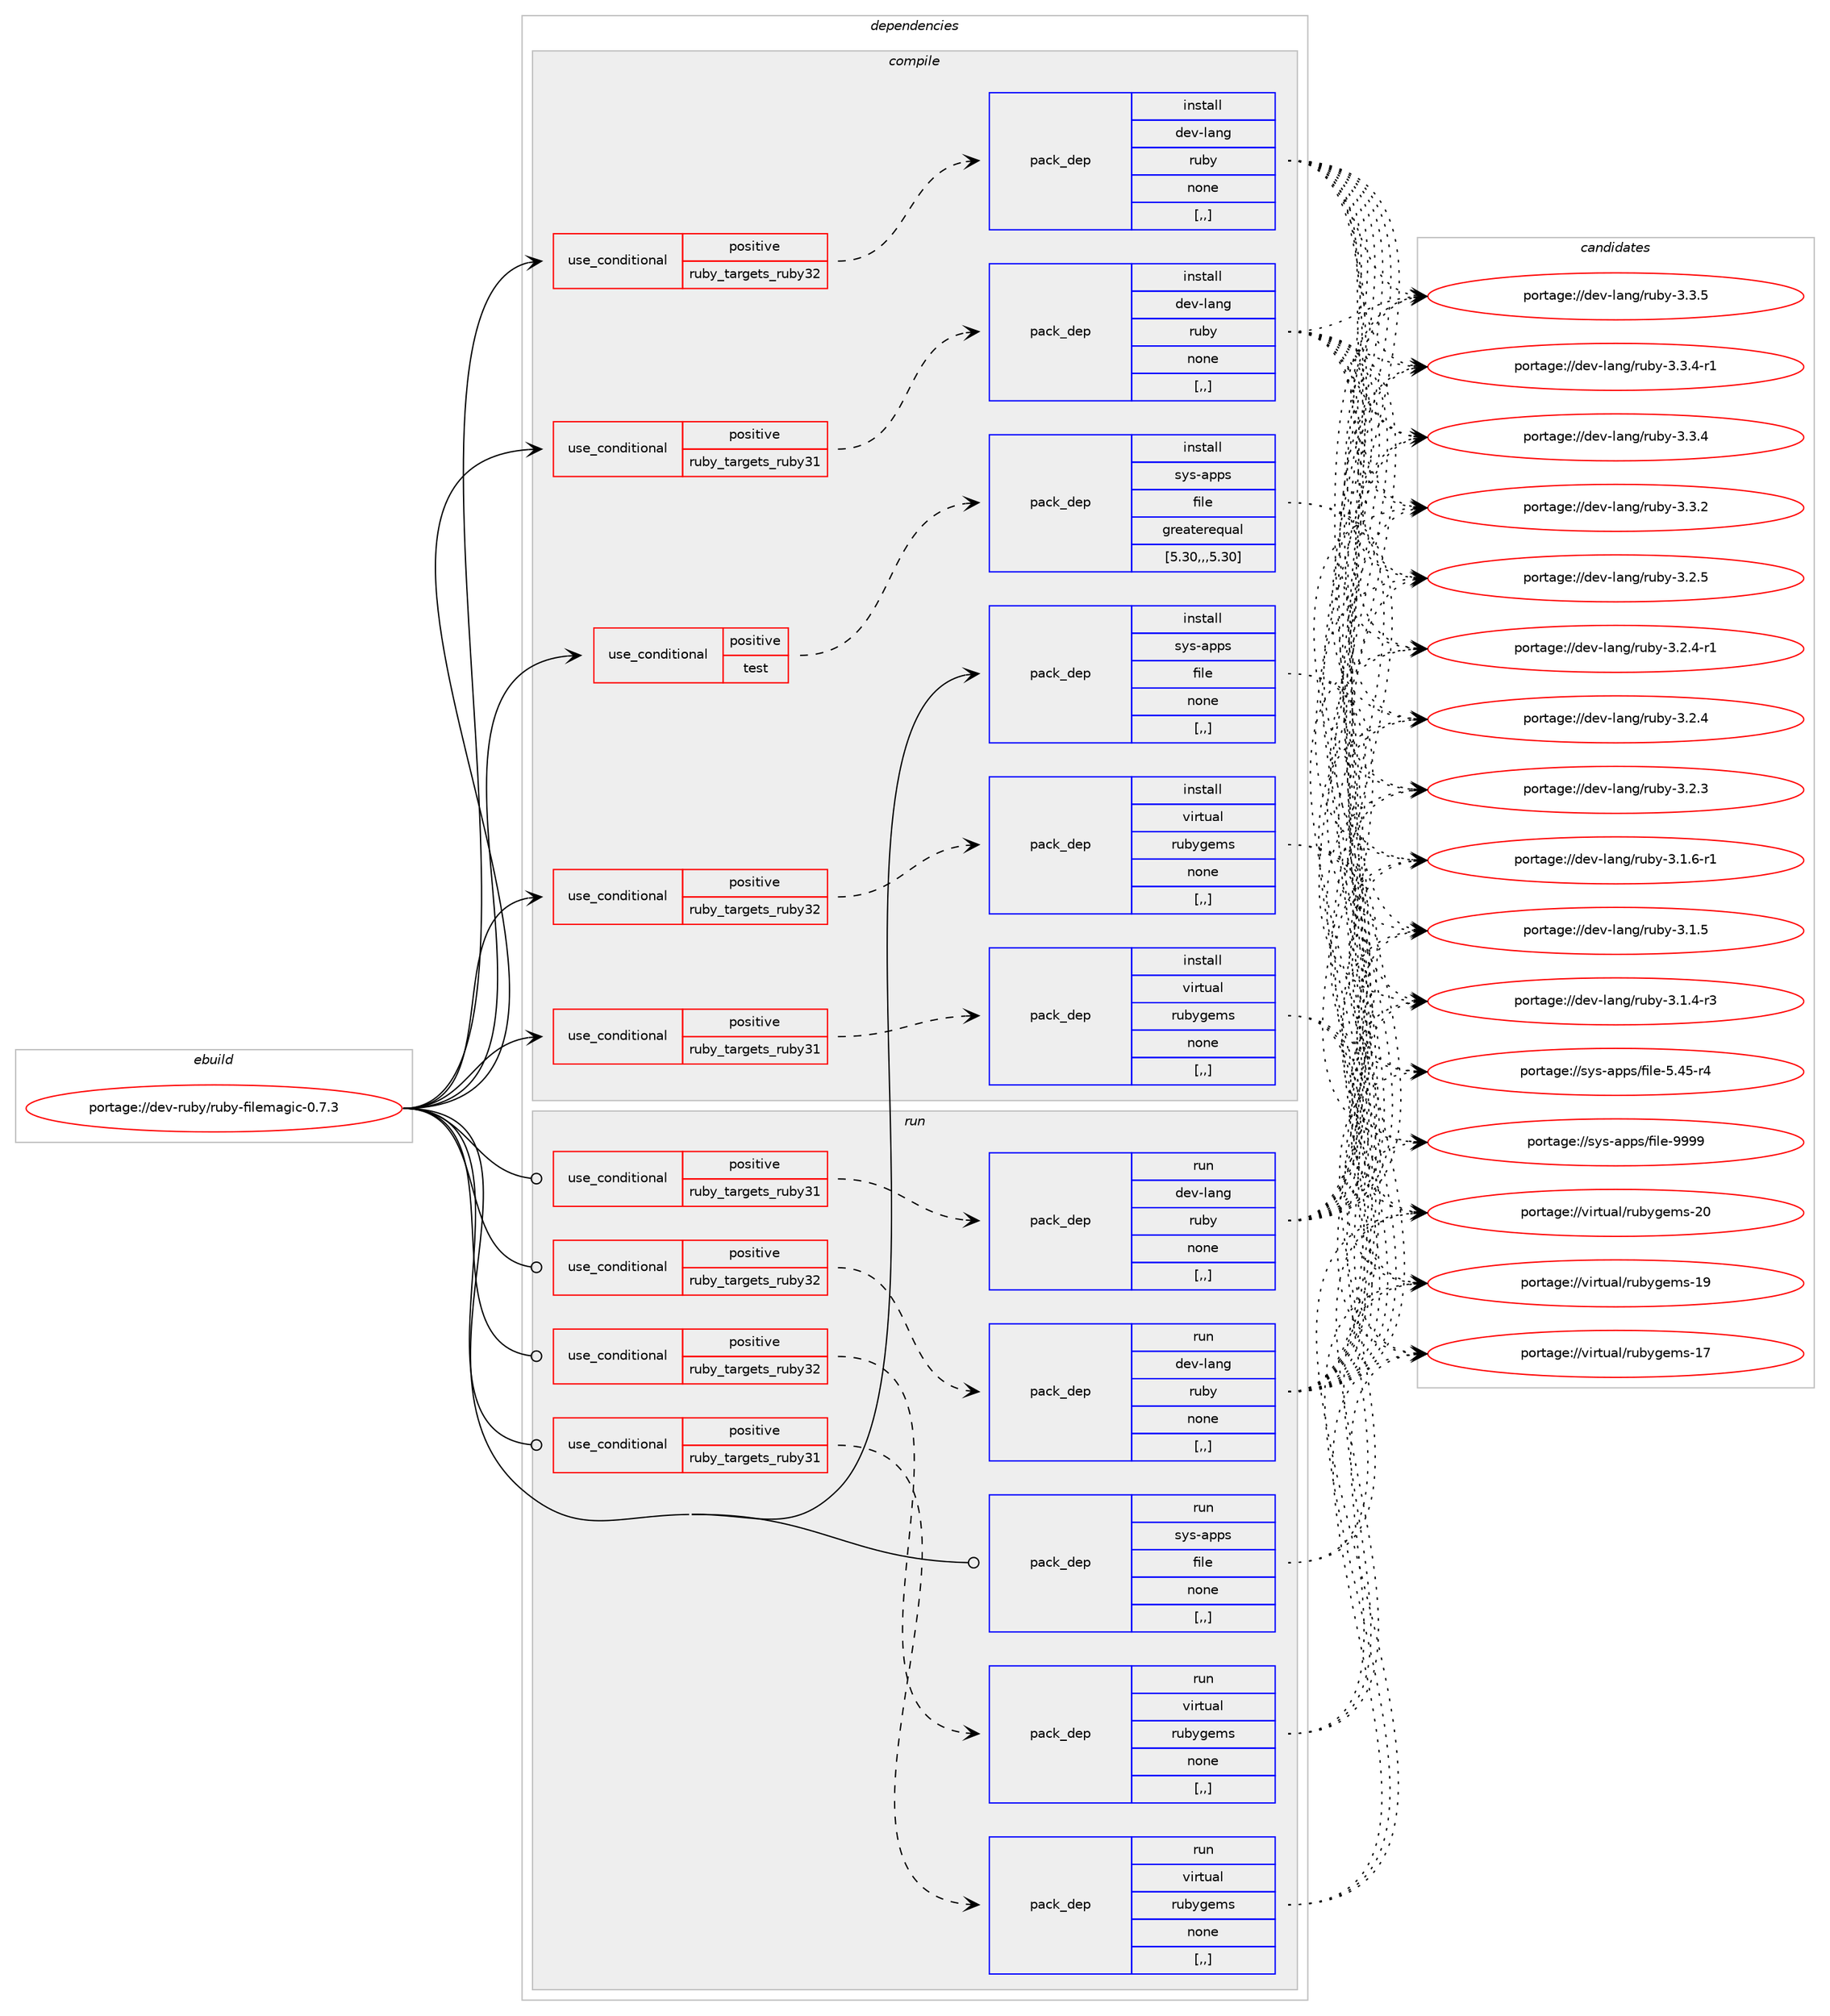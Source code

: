 digraph prolog {

# *************
# Graph options
# *************

newrank=true;
concentrate=true;
compound=true;
graph [rankdir=LR,fontname=Helvetica,fontsize=10,ranksep=1.5];#, ranksep=2.5, nodesep=0.2];
edge  [arrowhead=vee];
node  [fontname=Helvetica,fontsize=10];

# **********
# The ebuild
# **********

subgraph cluster_leftcol {
color=gray;
label=<<i>ebuild</i>>;
id [label="portage://dev-ruby/ruby-filemagic-0.7.3", color=red, width=4, href="../dev-ruby/ruby-filemagic-0.7.3.svg"];
}

# ****************
# The dependencies
# ****************

subgraph cluster_midcol {
color=gray;
label=<<i>dependencies</i>>;
subgraph cluster_compile {
fillcolor="#eeeeee";
style=filled;
label=<<i>compile</i>>;
subgraph cond186543 {
dependency697043 [label=<<TABLE BORDER="0" CELLBORDER="1" CELLSPACING="0" CELLPADDING="4"><TR><TD ROWSPAN="3" CELLPADDING="10">use_conditional</TD></TR><TR><TD>positive</TD></TR><TR><TD>ruby_targets_ruby31</TD></TR></TABLE>>, shape=none, color=red];
subgraph pack505522 {
dependency697044 [label=<<TABLE BORDER="0" CELLBORDER="1" CELLSPACING="0" CELLPADDING="4" WIDTH="220"><TR><TD ROWSPAN="6" CELLPADDING="30">pack_dep</TD></TR><TR><TD WIDTH="110">install</TD></TR><TR><TD>dev-lang</TD></TR><TR><TD>ruby</TD></TR><TR><TD>none</TD></TR><TR><TD>[,,]</TD></TR></TABLE>>, shape=none, color=blue];
}
dependency697043:e -> dependency697044:w [weight=20,style="dashed",arrowhead="vee"];
}
id:e -> dependency697043:w [weight=20,style="solid",arrowhead="vee"];
subgraph cond186544 {
dependency697045 [label=<<TABLE BORDER="0" CELLBORDER="1" CELLSPACING="0" CELLPADDING="4"><TR><TD ROWSPAN="3" CELLPADDING="10">use_conditional</TD></TR><TR><TD>positive</TD></TR><TR><TD>ruby_targets_ruby31</TD></TR></TABLE>>, shape=none, color=red];
subgraph pack505523 {
dependency697046 [label=<<TABLE BORDER="0" CELLBORDER="1" CELLSPACING="0" CELLPADDING="4" WIDTH="220"><TR><TD ROWSPAN="6" CELLPADDING="30">pack_dep</TD></TR><TR><TD WIDTH="110">install</TD></TR><TR><TD>virtual</TD></TR><TR><TD>rubygems</TD></TR><TR><TD>none</TD></TR><TR><TD>[,,]</TD></TR></TABLE>>, shape=none, color=blue];
}
dependency697045:e -> dependency697046:w [weight=20,style="dashed",arrowhead="vee"];
}
id:e -> dependency697045:w [weight=20,style="solid",arrowhead="vee"];
subgraph cond186545 {
dependency697047 [label=<<TABLE BORDER="0" CELLBORDER="1" CELLSPACING="0" CELLPADDING="4"><TR><TD ROWSPAN="3" CELLPADDING="10">use_conditional</TD></TR><TR><TD>positive</TD></TR><TR><TD>ruby_targets_ruby32</TD></TR></TABLE>>, shape=none, color=red];
subgraph pack505524 {
dependency697048 [label=<<TABLE BORDER="0" CELLBORDER="1" CELLSPACING="0" CELLPADDING="4" WIDTH="220"><TR><TD ROWSPAN="6" CELLPADDING="30">pack_dep</TD></TR><TR><TD WIDTH="110">install</TD></TR><TR><TD>dev-lang</TD></TR><TR><TD>ruby</TD></TR><TR><TD>none</TD></TR><TR><TD>[,,]</TD></TR></TABLE>>, shape=none, color=blue];
}
dependency697047:e -> dependency697048:w [weight=20,style="dashed",arrowhead="vee"];
}
id:e -> dependency697047:w [weight=20,style="solid",arrowhead="vee"];
subgraph cond186546 {
dependency697049 [label=<<TABLE BORDER="0" CELLBORDER="1" CELLSPACING="0" CELLPADDING="4"><TR><TD ROWSPAN="3" CELLPADDING="10">use_conditional</TD></TR><TR><TD>positive</TD></TR><TR><TD>ruby_targets_ruby32</TD></TR></TABLE>>, shape=none, color=red];
subgraph pack505525 {
dependency697050 [label=<<TABLE BORDER="0" CELLBORDER="1" CELLSPACING="0" CELLPADDING="4" WIDTH="220"><TR><TD ROWSPAN="6" CELLPADDING="30">pack_dep</TD></TR><TR><TD WIDTH="110">install</TD></TR><TR><TD>virtual</TD></TR><TR><TD>rubygems</TD></TR><TR><TD>none</TD></TR><TR><TD>[,,]</TD></TR></TABLE>>, shape=none, color=blue];
}
dependency697049:e -> dependency697050:w [weight=20,style="dashed",arrowhead="vee"];
}
id:e -> dependency697049:w [weight=20,style="solid",arrowhead="vee"];
subgraph cond186547 {
dependency697051 [label=<<TABLE BORDER="0" CELLBORDER="1" CELLSPACING="0" CELLPADDING="4"><TR><TD ROWSPAN="3" CELLPADDING="10">use_conditional</TD></TR><TR><TD>positive</TD></TR><TR><TD>test</TD></TR></TABLE>>, shape=none, color=red];
subgraph pack505526 {
dependency697052 [label=<<TABLE BORDER="0" CELLBORDER="1" CELLSPACING="0" CELLPADDING="4" WIDTH="220"><TR><TD ROWSPAN="6" CELLPADDING="30">pack_dep</TD></TR><TR><TD WIDTH="110">install</TD></TR><TR><TD>sys-apps</TD></TR><TR><TD>file</TD></TR><TR><TD>greaterequal</TD></TR><TR><TD>[5.30,,,5.30]</TD></TR></TABLE>>, shape=none, color=blue];
}
dependency697051:e -> dependency697052:w [weight=20,style="dashed",arrowhead="vee"];
}
id:e -> dependency697051:w [weight=20,style="solid",arrowhead="vee"];
subgraph pack505527 {
dependency697053 [label=<<TABLE BORDER="0" CELLBORDER="1" CELLSPACING="0" CELLPADDING="4" WIDTH="220"><TR><TD ROWSPAN="6" CELLPADDING="30">pack_dep</TD></TR><TR><TD WIDTH="110">install</TD></TR><TR><TD>sys-apps</TD></TR><TR><TD>file</TD></TR><TR><TD>none</TD></TR><TR><TD>[,,]</TD></TR></TABLE>>, shape=none, color=blue];
}
id:e -> dependency697053:w [weight=20,style="solid",arrowhead="vee"];
}
subgraph cluster_compileandrun {
fillcolor="#eeeeee";
style=filled;
label=<<i>compile and run</i>>;
}
subgraph cluster_run {
fillcolor="#eeeeee";
style=filled;
label=<<i>run</i>>;
subgraph cond186548 {
dependency697054 [label=<<TABLE BORDER="0" CELLBORDER="1" CELLSPACING="0" CELLPADDING="4"><TR><TD ROWSPAN="3" CELLPADDING="10">use_conditional</TD></TR><TR><TD>positive</TD></TR><TR><TD>ruby_targets_ruby31</TD></TR></TABLE>>, shape=none, color=red];
subgraph pack505528 {
dependency697055 [label=<<TABLE BORDER="0" CELLBORDER="1" CELLSPACING="0" CELLPADDING="4" WIDTH="220"><TR><TD ROWSPAN="6" CELLPADDING="30">pack_dep</TD></TR><TR><TD WIDTH="110">run</TD></TR><TR><TD>dev-lang</TD></TR><TR><TD>ruby</TD></TR><TR><TD>none</TD></TR><TR><TD>[,,]</TD></TR></TABLE>>, shape=none, color=blue];
}
dependency697054:e -> dependency697055:w [weight=20,style="dashed",arrowhead="vee"];
}
id:e -> dependency697054:w [weight=20,style="solid",arrowhead="odot"];
subgraph cond186549 {
dependency697056 [label=<<TABLE BORDER="0" CELLBORDER="1" CELLSPACING="0" CELLPADDING="4"><TR><TD ROWSPAN="3" CELLPADDING="10">use_conditional</TD></TR><TR><TD>positive</TD></TR><TR><TD>ruby_targets_ruby31</TD></TR></TABLE>>, shape=none, color=red];
subgraph pack505529 {
dependency697057 [label=<<TABLE BORDER="0" CELLBORDER="1" CELLSPACING="0" CELLPADDING="4" WIDTH="220"><TR><TD ROWSPAN="6" CELLPADDING="30">pack_dep</TD></TR><TR><TD WIDTH="110">run</TD></TR><TR><TD>virtual</TD></TR><TR><TD>rubygems</TD></TR><TR><TD>none</TD></TR><TR><TD>[,,]</TD></TR></TABLE>>, shape=none, color=blue];
}
dependency697056:e -> dependency697057:w [weight=20,style="dashed",arrowhead="vee"];
}
id:e -> dependency697056:w [weight=20,style="solid",arrowhead="odot"];
subgraph cond186550 {
dependency697058 [label=<<TABLE BORDER="0" CELLBORDER="1" CELLSPACING="0" CELLPADDING="4"><TR><TD ROWSPAN="3" CELLPADDING="10">use_conditional</TD></TR><TR><TD>positive</TD></TR><TR><TD>ruby_targets_ruby32</TD></TR></TABLE>>, shape=none, color=red];
subgraph pack505530 {
dependency697059 [label=<<TABLE BORDER="0" CELLBORDER="1" CELLSPACING="0" CELLPADDING="4" WIDTH="220"><TR><TD ROWSPAN="6" CELLPADDING="30">pack_dep</TD></TR><TR><TD WIDTH="110">run</TD></TR><TR><TD>dev-lang</TD></TR><TR><TD>ruby</TD></TR><TR><TD>none</TD></TR><TR><TD>[,,]</TD></TR></TABLE>>, shape=none, color=blue];
}
dependency697058:e -> dependency697059:w [weight=20,style="dashed",arrowhead="vee"];
}
id:e -> dependency697058:w [weight=20,style="solid",arrowhead="odot"];
subgraph cond186551 {
dependency697060 [label=<<TABLE BORDER="0" CELLBORDER="1" CELLSPACING="0" CELLPADDING="4"><TR><TD ROWSPAN="3" CELLPADDING="10">use_conditional</TD></TR><TR><TD>positive</TD></TR><TR><TD>ruby_targets_ruby32</TD></TR></TABLE>>, shape=none, color=red];
subgraph pack505531 {
dependency697061 [label=<<TABLE BORDER="0" CELLBORDER="1" CELLSPACING="0" CELLPADDING="4" WIDTH="220"><TR><TD ROWSPAN="6" CELLPADDING="30">pack_dep</TD></TR><TR><TD WIDTH="110">run</TD></TR><TR><TD>virtual</TD></TR><TR><TD>rubygems</TD></TR><TR><TD>none</TD></TR><TR><TD>[,,]</TD></TR></TABLE>>, shape=none, color=blue];
}
dependency697060:e -> dependency697061:w [weight=20,style="dashed",arrowhead="vee"];
}
id:e -> dependency697060:w [weight=20,style="solid",arrowhead="odot"];
subgraph pack505532 {
dependency697062 [label=<<TABLE BORDER="0" CELLBORDER="1" CELLSPACING="0" CELLPADDING="4" WIDTH="220"><TR><TD ROWSPAN="6" CELLPADDING="30">pack_dep</TD></TR><TR><TD WIDTH="110">run</TD></TR><TR><TD>sys-apps</TD></TR><TR><TD>file</TD></TR><TR><TD>none</TD></TR><TR><TD>[,,]</TD></TR></TABLE>>, shape=none, color=blue];
}
id:e -> dependency697062:w [weight=20,style="solid",arrowhead="odot"];
}
}

# **************
# The candidates
# **************

subgraph cluster_choices {
rank=same;
color=gray;
label=<<i>candidates</i>>;

subgraph choice505522 {
color=black;
nodesep=1;
choice10010111845108971101034711411798121455146514653 [label="portage://dev-lang/ruby-3.3.5", color=red, width=4,href="../dev-lang/ruby-3.3.5.svg"];
choice100101118451089711010347114117981214551465146524511449 [label="portage://dev-lang/ruby-3.3.4-r1", color=red, width=4,href="../dev-lang/ruby-3.3.4-r1.svg"];
choice10010111845108971101034711411798121455146514652 [label="portage://dev-lang/ruby-3.3.4", color=red, width=4,href="../dev-lang/ruby-3.3.4.svg"];
choice10010111845108971101034711411798121455146514650 [label="portage://dev-lang/ruby-3.3.2", color=red, width=4,href="../dev-lang/ruby-3.3.2.svg"];
choice10010111845108971101034711411798121455146504653 [label="portage://dev-lang/ruby-3.2.5", color=red, width=4,href="../dev-lang/ruby-3.2.5.svg"];
choice100101118451089711010347114117981214551465046524511449 [label="portage://dev-lang/ruby-3.2.4-r1", color=red, width=4,href="../dev-lang/ruby-3.2.4-r1.svg"];
choice10010111845108971101034711411798121455146504652 [label="portage://dev-lang/ruby-3.2.4", color=red, width=4,href="../dev-lang/ruby-3.2.4.svg"];
choice10010111845108971101034711411798121455146504651 [label="portage://dev-lang/ruby-3.2.3", color=red, width=4,href="../dev-lang/ruby-3.2.3.svg"];
choice100101118451089711010347114117981214551464946544511449 [label="portage://dev-lang/ruby-3.1.6-r1", color=red, width=4,href="../dev-lang/ruby-3.1.6-r1.svg"];
choice10010111845108971101034711411798121455146494653 [label="portage://dev-lang/ruby-3.1.5", color=red, width=4,href="../dev-lang/ruby-3.1.5.svg"];
choice100101118451089711010347114117981214551464946524511451 [label="portage://dev-lang/ruby-3.1.4-r3", color=red, width=4,href="../dev-lang/ruby-3.1.4-r3.svg"];
dependency697044:e -> choice10010111845108971101034711411798121455146514653:w [style=dotted,weight="100"];
dependency697044:e -> choice100101118451089711010347114117981214551465146524511449:w [style=dotted,weight="100"];
dependency697044:e -> choice10010111845108971101034711411798121455146514652:w [style=dotted,weight="100"];
dependency697044:e -> choice10010111845108971101034711411798121455146514650:w [style=dotted,weight="100"];
dependency697044:e -> choice10010111845108971101034711411798121455146504653:w [style=dotted,weight="100"];
dependency697044:e -> choice100101118451089711010347114117981214551465046524511449:w [style=dotted,weight="100"];
dependency697044:e -> choice10010111845108971101034711411798121455146504652:w [style=dotted,weight="100"];
dependency697044:e -> choice10010111845108971101034711411798121455146504651:w [style=dotted,weight="100"];
dependency697044:e -> choice100101118451089711010347114117981214551464946544511449:w [style=dotted,weight="100"];
dependency697044:e -> choice10010111845108971101034711411798121455146494653:w [style=dotted,weight="100"];
dependency697044:e -> choice100101118451089711010347114117981214551464946524511451:w [style=dotted,weight="100"];
}
subgraph choice505523 {
color=black;
nodesep=1;
choice118105114116117971084711411798121103101109115455048 [label="portage://virtual/rubygems-20", color=red, width=4,href="../virtual/rubygems-20.svg"];
choice118105114116117971084711411798121103101109115454957 [label="portage://virtual/rubygems-19", color=red, width=4,href="../virtual/rubygems-19.svg"];
choice118105114116117971084711411798121103101109115454955 [label="portage://virtual/rubygems-17", color=red, width=4,href="../virtual/rubygems-17.svg"];
dependency697046:e -> choice118105114116117971084711411798121103101109115455048:w [style=dotted,weight="100"];
dependency697046:e -> choice118105114116117971084711411798121103101109115454957:w [style=dotted,weight="100"];
dependency697046:e -> choice118105114116117971084711411798121103101109115454955:w [style=dotted,weight="100"];
}
subgraph choice505524 {
color=black;
nodesep=1;
choice10010111845108971101034711411798121455146514653 [label="portage://dev-lang/ruby-3.3.5", color=red, width=4,href="../dev-lang/ruby-3.3.5.svg"];
choice100101118451089711010347114117981214551465146524511449 [label="portage://dev-lang/ruby-3.3.4-r1", color=red, width=4,href="../dev-lang/ruby-3.3.4-r1.svg"];
choice10010111845108971101034711411798121455146514652 [label="portage://dev-lang/ruby-3.3.4", color=red, width=4,href="../dev-lang/ruby-3.3.4.svg"];
choice10010111845108971101034711411798121455146514650 [label="portage://dev-lang/ruby-3.3.2", color=red, width=4,href="../dev-lang/ruby-3.3.2.svg"];
choice10010111845108971101034711411798121455146504653 [label="portage://dev-lang/ruby-3.2.5", color=red, width=4,href="../dev-lang/ruby-3.2.5.svg"];
choice100101118451089711010347114117981214551465046524511449 [label="portage://dev-lang/ruby-3.2.4-r1", color=red, width=4,href="../dev-lang/ruby-3.2.4-r1.svg"];
choice10010111845108971101034711411798121455146504652 [label="portage://dev-lang/ruby-3.2.4", color=red, width=4,href="../dev-lang/ruby-3.2.4.svg"];
choice10010111845108971101034711411798121455146504651 [label="portage://dev-lang/ruby-3.2.3", color=red, width=4,href="../dev-lang/ruby-3.2.3.svg"];
choice100101118451089711010347114117981214551464946544511449 [label="portage://dev-lang/ruby-3.1.6-r1", color=red, width=4,href="../dev-lang/ruby-3.1.6-r1.svg"];
choice10010111845108971101034711411798121455146494653 [label="portage://dev-lang/ruby-3.1.5", color=red, width=4,href="../dev-lang/ruby-3.1.5.svg"];
choice100101118451089711010347114117981214551464946524511451 [label="portage://dev-lang/ruby-3.1.4-r3", color=red, width=4,href="../dev-lang/ruby-3.1.4-r3.svg"];
dependency697048:e -> choice10010111845108971101034711411798121455146514653:w [style=dotted,weight="100"];
dependency697048:e -> choice100101118451089711010347114117981214551465146524511449:w [style=dotted,weight="100"];
dependency697048:e -> choice10010111845108971101034711411798121455146514652:w [style=dotted,weight="100"];
dependency697048:e -> choice10010111845108971101034711411798121455146514650:w [style=dotted,weight="100"];
dependency697048:e -> choice10010111845108971101034711411798121455146504653:w [style=dotted,weight="100"];
dependency697048:e -> choice100101118451089711010347114117981214551465046524511449:w [style=dotted,weight="100"];
dependency697048:e -> choice10010111845108971101034711411798121455146504652:w [style=dotted,weight="100"];
dependency697048:e -> choice10010111845108971101034711411798121455146504651:w [style=dotted,weight="100"];
dependency697048:e -> choice100101118451089711010347114117981214551464946544511449:w [style=dotted,weight="100"];
dependency697048:e -> choice10010111845108971101034711411798121455146494653:w [style=dotted,weight="100"];
dependency697048:e -> choice100101118451089711010347114117981214551464946524511451:w [style=dotted,weight="100"];
}
subgraph choice505525 {
color=black;
nodesep=1;
choice118105114116117971084711411798121103101109115455048 [label="portage://virtual/rubygems-20", color=red, width=4,href="../virtual/rubygems-20.svg"];
choice118105114116117971084711411798121103101109115454957 [label="portage://virtual/rubygems-19", color=red, width=4,href="../virtual/rubygems-19.svg"];
choice118105114116117971084711411798121103101109115454955 [label="portage://virtual/rubygems-17", color=red, width=4,href="../virtual/rubygems-17.svg"];
dependency697050:e -> choice118105114116117971084711411798121103101109115455048:w [style=dotted,weight="100"];
dependency697050:e -> choice118105114116117971084711411798121103101109115454957:w [style=dotted,weight="100"];
dependency697050:e -> choice118105114116117971084711411798121103101109115454955:w [style=dotted,weight="100"];
}
subgraph choice505526 {
color=black;
nodesep=1;
choice1151211154597112112115471021051081014557575757 [label="portage://sys-apps/file-9999", color=red, width=4,href="../sys-apps/file-9999.svg"];
choice11512111545971121121154710210510810145534652534511452 [label="portage://sys-apps/file-5.45-r4", color=red, width=4,href="../sys-apps/file-5.45-r4.svg"];
dependency697052:e -> choice1151211154597112112115471021051081014557575757:w [style=dotted,weight="100"];
dependency697052:e -> choice11512111545971121121154710210510810145534652534511452:w [style=dotted,weight="100"];
}
subgraph choice505527 {
color=black;
nodesep=1;
choice1151211154597112112115471021051081014557575757 [label="portage://sys-apps/file-9999", color=red, width=4,href="../sys-apps/file-9999.svg"];
choice11512111545971121121154710210510810145534652534511452 [label="portage://sys-apps/file-5.45-r4", color=red, width=4,href="../sys-apps/file-5.45-r4.svg"];
dependency697053:e -> choice1151211154597112112115471021051081014557575757:w [style=dotted,weight="100"];
dependency697053:e -> choice11512111545971121121154710210510810145534652534511452:w [style=dotted,weight="100"];
}
subgraph choice505528 {
color=black;
nodesep=1;
choice10010111845108971101034711411798121455146514653 [label="portage://dev-lang/ruby-3.3.5", color=red, width=4,href="../dev-lang/ruby-3.3.5.svg"];
choice100101118451089711010347114117981214551465146524511449 [label="portage://dev-lang/ruby-3.3.4-r1", color=red, width=4,href="../dev-lang/ruby-3.3.4-r1.svg"];
choice10010111845108971101034711411798121455146514652 [label="portage://dev-lang/ruby-3.3.4", color=red, width=4,href="../dev-lang/ruby-3.3.4.svg"];
choice10010111845108971101034711411798121455146514650 [label="portage://dev-lang/ruby-3.3.2", color=red, width=4,href="../dev-lang/ruby-3.3.2.svg"];
choice10010111845108971101034711411798121455146504653 [label="portage://dev-lang/ruby-3.2.5", color=red, width=4,href="../dev-lang/ruby-3.2.5.svg"];
choice100101118451089711010347114117981214551465046524511449 [label="portage://dev-lang/ruby-3.2.4-r1", color=red, width=4,href="../dev-lang/ruby-3.2.4-r1.svg"];
choice10010111845108971101034711411798121455146504652 [label="portage://dev-lang/ruby-3.2.4", color=red, width=4,href="../dev-lang/ruby-3.2.4.svg"];
choice10010111845108971101034711411798121455146504651 [label="portage://dev-lang/ruby-3.2.3", color=red, width=4,href="../dev-lang/ruby-3.2.3.svg"];
choice100101118451089711010347114117981214551464946544511449 [label="portage://dev-lang/ruby-3.1.6-r1", color=red, width=4,href="../dev-lang/ruby-3.1.6-r1.svg"];
choice10010111845108971101034711411798121455146494653 [label="portage://dev-lang/ruby-3.1.5", color=red, width=4,href="../dev-lang/ruby-3.1.5.svg"];
choice100101118451089711010347114117981214551464946524511451 [label="portage://dev-lang/ruby-3.1.4-r3", color=red, width=4,href="../dev-lang/ruby-3.1.4-r3.svg"];
dependency697055:e -> choice10010111845108971101034711411798121455146514653:w [style=dotted,weight="100"];
dependency697055:e -> choice100101118451089711010347114117981214551465146524511449:w [style=dotted,weight="100"];
dependency697055:e -> choice10010111845108971101034711411798121455146514652:w [style=dotted,weight="100"];
dependency697055:e -> choice10010111845108971101034711411798121455146514650:w [style=dotted,weight="100"];
dependency697055:e -> choice10010111845108971101034711411798121455146504653:w [style=dotted,weight="100"];
dependency697055:e -> choice100101118451089711010347114117981214551465046524511449:w [style=dotted,weight="100"];
dependency697055:e -> choice10010111845108971101034711411798121455146504652:w [style=dotted,weight="100"];
dependency697055:e -> choice10010111845108971101034711411798121455146504651:w [style=dotted,weight="100"];
dependency697055:e -> choice100101118451089711010347114117981214551464946544511449:w [style=dotted,weight="100"];
dependency697055:e -> choice10010111845108971101034711411798121455146494653:w [style=dotted,weight="100"];
dependency697055:e -> choice100101118451089711010347114117981214551464946524511451:w [style=dotted,weight="100"];
}
subgraph choice505529 {
color=black;
nodesep=1;
choice118105114116117971084711411798121103101109115455048 [label="portage://virtual/rubygems-20", color=red, width=4,href="../virtual/rubygems-20.svg"];
choice118105114116117971084711411798121103101109115454957 [label="portage://virtual/rubygems-19", color=red, width=4,href="../virtual/rubygems-19.svg"];
choice118105114116117971084711411798121103101109115454955 [label="portage://virtual/rubygems-17", color=red, width=4,href="../virtual/rubygems-17.svg"];
dependency697057:e -> choice118105114116117971084711411798121103101109115455048:w [style=dotted,weight="100"];
dependency697057:e -> choice118105114116117971084711411798121103101109115454957:w [style=dotted,weight="100"];
dependency697057:e -> choice118105114116117971084711411798121103101109115454955:w [style=dotted,weight="100"];
}
subgraph choice505530 {
color=black;
nodesep=1;
choice10010111845108971101034711411798121455146514653 [label="portage://dev-lang/ruby-3.3.5", color=red, width=4,href="../dev-lang/ruby-3.3.5.svg"];
choice100101118451089711010347114117981214551465146524511449 [label="portage://dev-lang/ruby-3.3.4-r1", color=red, width=4,href="../dev-lang/ruby-3.3.4-r1.svg"];
choice10010111845108971101034711411798121455146514652 [label="portage://dev-lang/ruby-3.3.4", color=red, width=4,href="../dev-lang/ruby-3.3.4.svg"];
choice10010111845108971101034711411798121455146514650 [label="portage://dev-lang/ruby-3.3.2", color=red, width=4,href="../dev-lang/ruby-3.3.2.svg"];
choice10010111845108971101034711411798121455146504653 [label="portage://dev-lang/ruby-3.2.5", color=red, width=4,href="../dev-lang/ruby-3.2.5.svg"];
choice100101118451089711010347114117981214551465046524511449 [label="portage://dev-lang/ruby-3.2.4-r1", color=red, width=4,href="../dev-lang/ruby-3.2.4-r1.svg"];
choice10010111845108971101034711411798121455146504652 [label="portage://dev-lang/ruby-3.2.4", color=red, width=4,href="../dev-lang/ruby-3.2.4.svg"];
choice10010111845108971101034711411798121455146504651 [label="portage://dev-lang/ruby-3.2.3", color=red, width=4,href="../dev-lang/ruby-3.2.3.svg"];
choice100101118451089711010347114117981214551464946544511449 [label="portage://dev-lang/ruby-3.1.6-r1", color=red, width=4,href="../dev-lang/ruby-3.1.6-r1.svg"];
choice10010111845108971101034711411798121455146494653 [label="portage://dev-lang/ruby-3.1.5", color=red, width=4,href="../dev-lang/ruby-3.1.5.svg"];
choice100101118451089711010347114117981214551464946524511451 [label="portage://dev-lang/ruby-3.1.4-r3", color=red, width=4,href="../dev-lang/ruby-3.1.4-r3.svg"];
dependency697059:e -> choice10010111845108971101034711411798121455146514653:w [style=dotted,weight="100"];
dependency697059:e -> choice100101118451089711010347114117981214551465146524511449:w [style=dotted,weight="100"];
dependency697059:e -> choice10010111845108971101034711411798121455146514652:w [style=dotted,weight="100"];
dependency697059:e -> choice10010111845108971101034711411798121455146514650:w [style=dotted,weight="100"];
dependency697059:e -> choice10010111845108971101034711411798121455146504653:w [style=dotted,weight="100"];
dependency697059:e -> choice100101118451089711010347114117981214551465046524511449:w [style=dotted,weight="100"];
dependency697059:e -> choice10010111845108971101034711411798121455146504652:w [style=dotted,weight="100"];
dependency697059:e -> choice10010111845108971101034711411798121455146504651:w [style=dotted,weight="100"];
dependency697059:e -> choice100101118451089711010347114117981214551464946544511449:w [style=dotted,weight="100"];
dependency697059:e -> choice10010111845108971101034711411798121455146494653:w [style=dotted,weight="100"];
dependency697059:e -> choice100101118451089711010347114117981214551464946524511451:w [style=dotted,weight="100"];
}
subgraph choice505531 {
color=black;
nodesep=1;
choice118105114116117971084711411798121103101109115455048 [label="portage://virtual/rubygems-20", color=red, width=4,href="../virtual/rubygems-20.svg"];
choice118105114116117971084711411798121103101109115454957 [label="portage://virtual/rubygems-19", color=red, width=4,href="../virtual/rubygems-19.svg"];
choice118105114116117971084711411798121103101109115454955 [label="portage://virtual/rubygems-17", color=red, width=4,href="../virtual/rubygems-17.svg"];
dependency697061:e -> choice118105114116117971084711411798121103101109115455048:w [style=dotted,weight="100"];
dependency697061:e -> choice118105114116117971084711411798121103101109115454957:w [style=dotted,weight="100"];
dependency697061:e -> choice118105114116117971084711411798121103101109115454955:w [style=dotted,weight="100"];
}
subgraph choice505532 {
color=black;
nodesep=1;
choice1151211154597112112115471021051081014557575757 [label="portage://sys-apps/file-9999", color=red, width=4,href="../sys-apps/file-9999.svg"];
choice11512111545971121121154710210510810145534652534511452 [label="portage://sys-apps/file-5.45-r4", color=red, width=4,href="../sys-apps/file-5.45-r4.svg"];
dependency697062:e -> choice1151211154597112112115471021051081014557575757:w [style=dotted,weight="100"];
dependency697062:e -> choice11512111545971121121154710210510810145534652534511452:w [style=dotted,weight="100"];
}
}

}
